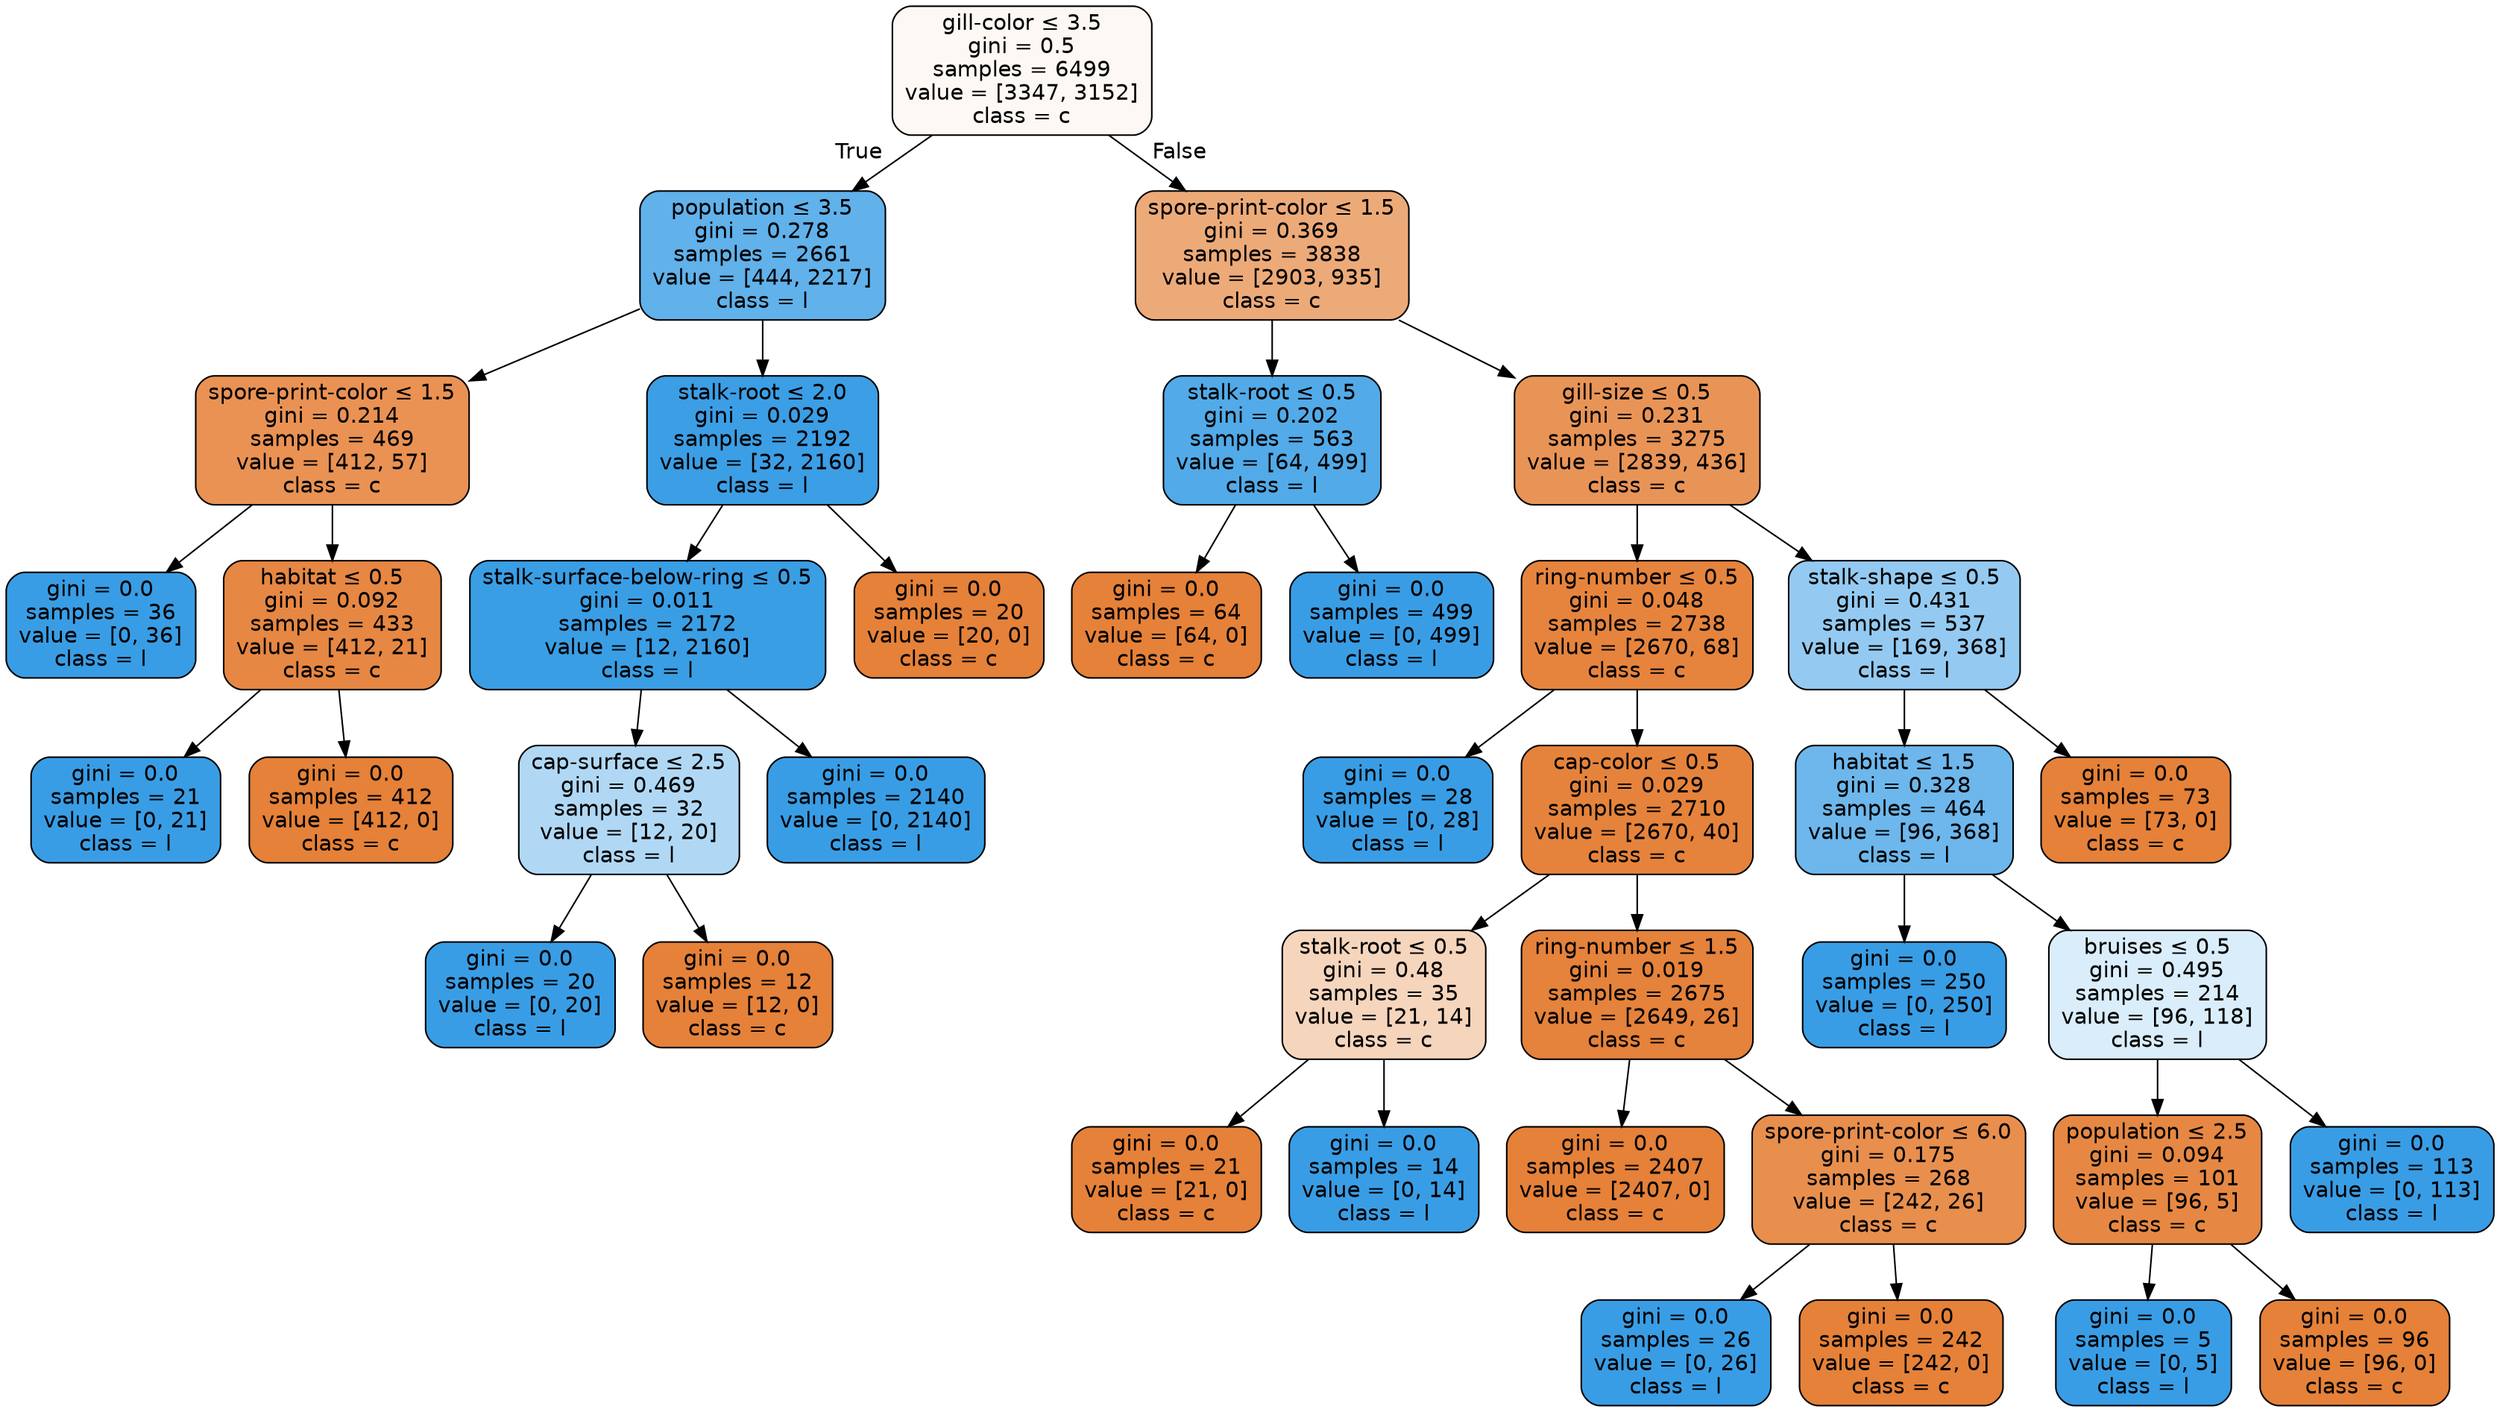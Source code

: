 digraph Tree {
node [shape=box, style="filled, rounded", color="black", fontname=helvetica] ;
edge [fontname=helvetica] ;
0 [label=<gill-color &le; 3.5<br/>gini = 0.5<br/>samples = 6499<br/>value = [3347, 3152]<br/>class = c>, fillcolor="#fdf8f3"] ;
1 [label=<population &le; 3.5<br/>gini = 0.278<br/>samples = 2661<br/>value = [444, 2217]<br/>class = l>, fillcolor="#61b1ea"] ;
0 -> 1 [labeldistance=2.5, labelangle=45, headlabel="True"] ;
2 [label=<spore-print-color &le; 1.5<br/>gini = 0.214<br/>samples = 469<br/>value = [412, 57]<br/>class = c>, fillcolor="#e99254"] ;
1 -> 2 ;
3 [label=<gini = 0.0<br/>samples = 36<br/>value = [0, 36]<br/>class = l>, fillcolor="#399de5"] ;
2 -> 3 ;
4 [label=<habitat &le; 0.5<br/>gini = 0.092<br/>samples = 433<br/>value = [412, 21]<br/>class = c>, fillcolor="#e68743"] ;
2 -> 4 ;
5 [label=<gini = 0.0<br/>samples = 21<br/>value = [0, 21]<br/>class = l>, fillcolor="#399de5"] ;
4 -> 5 ;
6 [label=<gini = 0.0<br/>samples = 412<br/>value = [412, 0]<br/>class = c>, fillcolor="#e58139"] ;
4 -> 6 ;
7 [label=<stalk-root &le; 2.0<br/>gini = 0.029<br/>samples = 2192<br/>value = [32, 2160]<br/>class = l>, fillcolor="#3c9ee5"] ;
1 -> 7 ;
8 [label=<stalk-surface-below-ring &le; 0.5<br/>gini = 0.011<br/>samples = 2172<br/>value = [12, 2160]<br/>class = l>, fillcolor="#3a9ee5"] ;
7 -> 8 ;
9 [label=<cap-surface &le; 2.5<br/>gini = 0.469<br/>samples = 32<br/>value = [12, 20]<br/>class = l>, fillcolor="#b0d8f5"] ;
8 -> 9 ;
10 [label=<gini = 0.0<br/>samples = 20<br/>value = [0, 20]<br/>class = l>, fillcolor="#399de5"] ;
9 -> 10 ;
11 [label=<gini = 0.0<br/>samples = 12<br/>value = [12, 0]<br/>class = c>, fillcolor="#e58139"] ;
9 -> 11 ;
12 [label=<gini = 0.0<br/>samples = 2140<br/>value = [0, 2140]<br/>class = l>, fillcolor="#399de5"] ;
8 -> 12 ;
13 [label=<gini = 0.0<br/>samples = 20<br/>value = [20, 0]<br/>class = c>, fillcolor="#e58139"] ;
7 -> 13 ;
14 [label=<spore-print-color &le; 1.5<br/>gini = 0.369<br/>samples = 3838<br/>value = [2903, 935]<br/>class = c>, fillcolor="#edaa79"] ;
0 -> 14 [labeldistance=2.5, labelangle=-45, headlabel="False"] ;
15 [label=<stalk-root &le; 0.5<br/>gini = 0.202<br/>samples = 563<br/>value = [64, 499]<br/>class = l>, fillcolor="#52aae8"] ;
14 -> 15 ;
16 [label=<gini = 0.0<br/>samples = 64<br/>value = [64, 0]<br/>class = c>, fillcolor="#e58139"] ;
15 -> 16 ;
17 [label=<gini = 0.0<br/>samples = 499<br/>value = [0, 499]<br/>class = l>, fillcolor="#399de5"] ;
15 -> 17 ;
18 [label=<gill-size &le; 0.5<br/>gini = 0.231<br/>samples = 3275<br/>value = [2839, 436]<br/>class = c>, fillcolor="#e99457"] ;
14 -> 18 ;
19 [label=<ring-number &le; 0.5<br/>gini = 0.048<br/>samples = 2738<br/>value = [2670, 68]<br/>class = c>, fillcolor="#e6843e"] ;
18 -> 19 ;
20 [label=<gini = 0.0<br/>samples = 28<br/>value = [0, 28]<br/>class = l>, fillcolor="#399de5"] ;
19 -> 20 ;
21 [label=<cap-color &le; 0.5<br/>gini = 0.029<br/>samples = 2710<br/>value = [2670, 40]<br/>class = c>, fillcolor="#e5833c"] ;
19 -> 21 ;
22 [label=<stalk-root &le; 0.5<br/>gini = 0.48<br/>samples = 35<br/>value = [21, 14]<br/>class = c>, fillcolor="#f6d5bd"] ;
21 -> 22 ;
23 [label=<gini = 0.0<br/>samples = 21<br/>value = [21, 0]<br/>class = c>, fillcolor="#e58139"] ;
22 -> 23 ;
24 [label=<gini = 0.0<br/>samples = 14<br/>value = [0, 14]<br/>class = l>, fillcolor="#399de5"] ;
22 -> 24 ;
25 [label=<ring-number &le; 1.5<br/>gini = 0.019<br/>samples = 2675<br/>value = [2649, 26]<br/>class = c>, fillcolor="#e5823b"] ;
21 -> 25 ;
26 [label=<gini = 0.0<br/>samples = 2407<br/>value = [2407, 0]<br/>class = c>, fillcolor="#e58139"] ;
25 -> 26 ;
27 [label=<spore-print-color &le; 6.0<br/>gini = 0.175<br/>samples = 268<br/>value = [242, 26]<br/>class = c>, fillcolor="#e88f4e"] ;
25 -> 27 ;
28 [label=<gini = 0.0<br/>samples = 26<br/>value = [0, 26]<br/>class = l>, fillcolor="#399de5"] ;
27 -> 28 ;
29 [label=<gini = 0.0<br/>samples = 242<br/>value = [242, 0]<br/>class = c>, fillcolor="#e58139"] ;
27 -> 29 ;
30 [label=<stalk-shape &le; 0.5<br/>gini = 0.431<br/>samples = 537<br/>value = [169, 368]<br/>class = l>, fillcolor="#94caf1"] ;
18 -> 30 ;
31 [label=<habitat &le; 1.5<br/>gini = 0.328<br/>samples = 464<br/>value = [96, 368]<br/>class = l>, fillcolor="#6db7ec"] ;
30 -> 31 ;
32 [label=<gini = 0.0<br/>samples = 250<br/>value = [0, 250]<br/>class = l>, fillcolor="#399de5"] ;
31 -> 32 ;
33 [label=<bruises &le; 0.5<br/>gini = 0.495<br/>samples = 214<br/>value = [96, 118]<br/>class = l>, fillcolor="#daedfa"] ;
31 -> 33 ;
34 [label=<population &le; 2.5<br/>gini = 0.094<br/>samples = 101<br/>value = [96, 5]<br/>class = c>, fillcolor="#e68843"] ;
33 -> 34 ;
35 [label=<gini = 0.0<br/>samples = 5<br/>value = [0, 5]<br/>class = l>, fillcolor="#399de5"] ;
34 -> 35 ;
36 [label=<gini = 0.0<br/>samples = 96<br/>value = [96, 0]<br/>class = c>, fillcolor="#e58139"] ;
34 -> 36 ;
37 [label=<gini = 0.0<br/>samples = 113<br/>value = [0, 113]<br/>class = l>, fillcolor="#399de5"] ;
33 -> 37 ;
38 [label=<gini = 0.0<br/>samples = 73<br/>value = [73, 0]<br/>class = c>, fillcolor="#e58139"] ;
30 -> 38 ;
}
